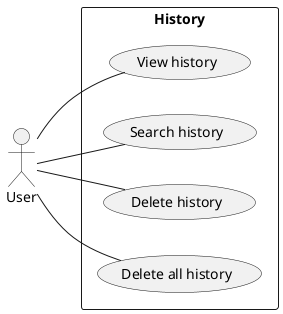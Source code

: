 @startuml history
left to right direction
actor User
    rectangle "History" {
        User -- (View history)    
        User -- (Search history)
        User -- (Delete history)
        User -- (Delete all history)        
    }
@enduml